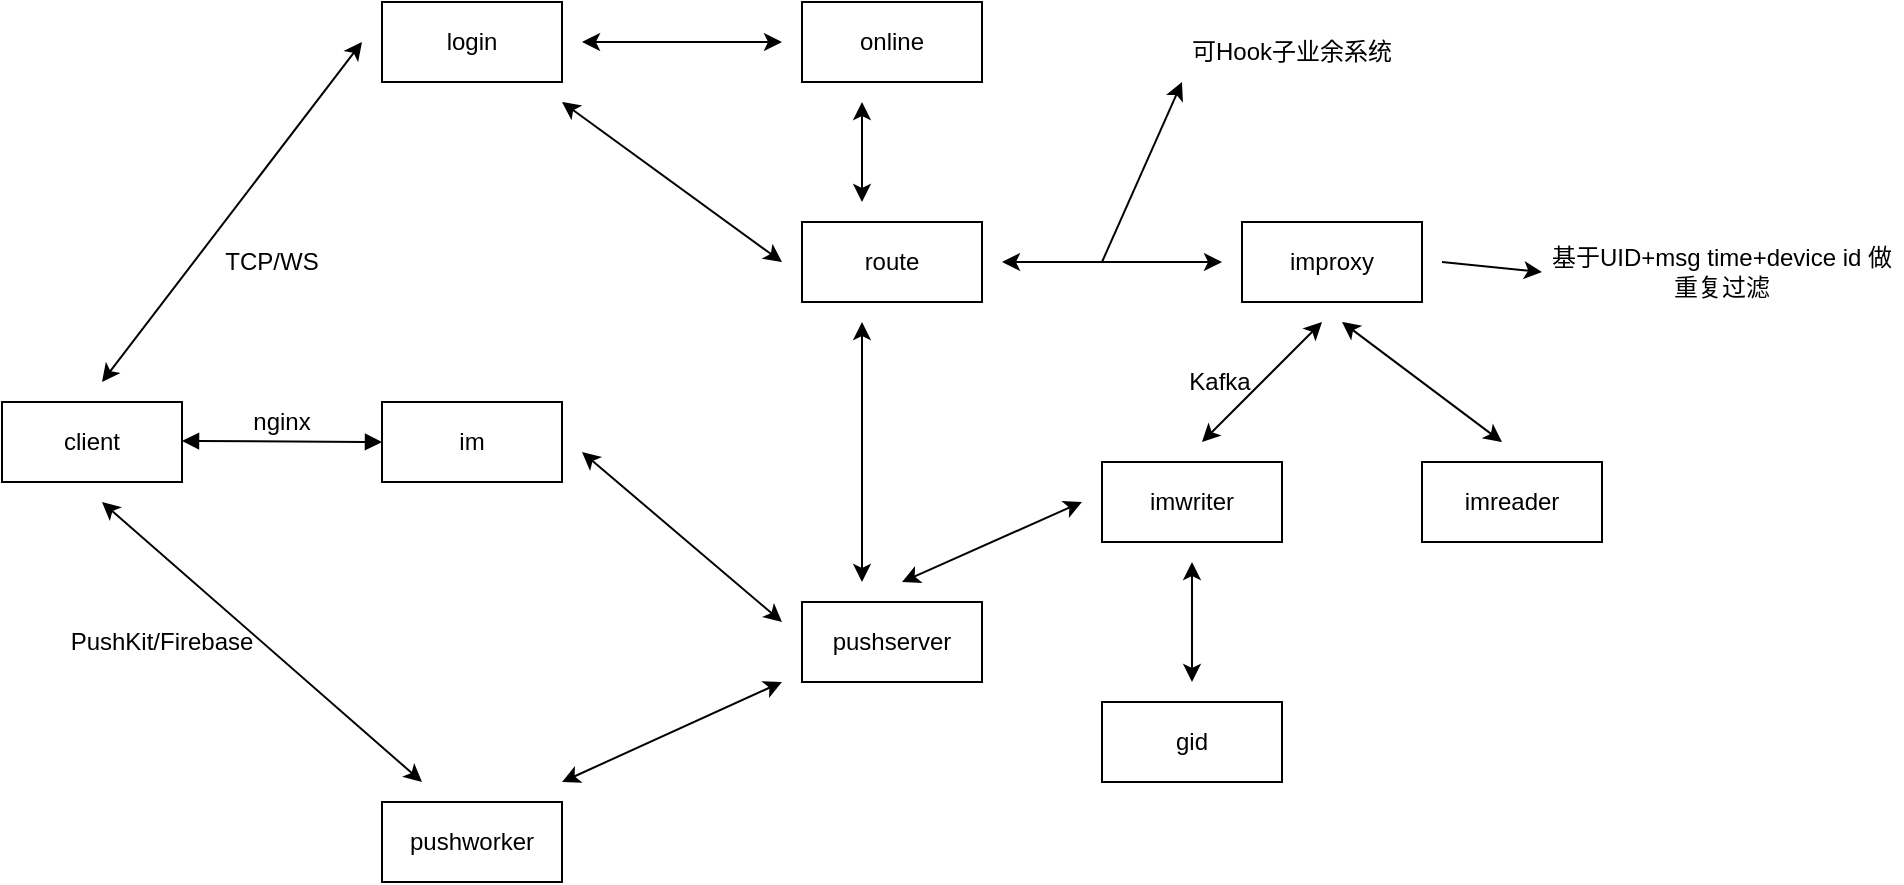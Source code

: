 <mxfile version="14.4.8" type="github">
  <diagram name="Page-1" id="58cdce13-f638-feb5-8d6f-7d28b1aa9fa0">
    <mxGraphModel dx="2522" dy="773" grid="1" gridSize="10" guides="1" tooltips="1" connect="1" arrows="1" fold="1" page="1" pageScale="1" pageWidth="1100" pageHeight="850" background="#ffffff" math="0" shadow="0">
      <root>
        <mxCell id="0" />
        <mxCell id="1" parent="0" />
        <mxCell id="a5Ak6_2se2JZx46MMR0y-18" value="login" style="rounded=0;whiteSpace=wrap;html=1;" vertex="1" parent="1">
          <mxGeometry x="120" y="250" width="90" height="40" as="geometry" />
        </mxCell>
        <mxCell id="a5Ak6_2se2JZx46MMR0y-19" value="online" style="rounded=0;whiteSpace=wrap;html=1;" vertex="1" parent="1">
          <mxGeometry x="330" y="250" width="90" height="40" as="geometry" />
        </mxCell>
        <mxCell id="a5Ak6_2se2JZx46MMR0y-20" value="route" style="rounded=0;whiteSpace=wrap;html=1;" vertex="1" parent="1">
          <mxGeometry x="330" y="360" width="90" height="40" as="geometry" />
        </mxCell>
        <mxCell id="a5Ak6_2se2JZx46MMR0y-21" value="improxy" style="rounded=0;whiteSpace=wrap;html=1;" vertex="1" parent="1">
          <mxGeometry x="550" y="360" width="90" height="40" as="geometry" />
        </mxCell>
        <mxCell id="a5Ak6_2se2JZx46MMR0y-22" value="imwriter" style="rounded=0;whiteSpace=wrap;html=1;" vertex="1" parent="1">
          <mxGeometry x="480" y="480" width="90" height="40" as="geometry" />
        </mxCell>
        <mxCell id="a5Ak6_2se2JZx46MMR0y-23" value="imreader" style="rounded=0;whiteSpace=wrap;html=1;" vertex="1" parent="1">
          <mxGeometry x="640" y="480" width="90" height="40" as="geometry" />
        </mxCell>
        <mxCell id="a5Ak6_2se2JZx46MMR0y-24" value="pushserver" style="rounded=0;whiteSpace=wrap;html=1;" vertex="1" parent="1">
          <mxGeometry x="330" y="550" width="90" height="40" as="geometry" />
        </mxCell>
        <mxCell id="a5Ak6_2se2JZx46MMR0y-25" value="pushworker" style="rounded=0;whiteSpace=wrap;html=1;" vertex="1" parent="1">
          <mxGeometry x="120" y="650" width="90" height="40" as="geometry" />
        </mxCell>
        <mxCell id="a5Ak6_2se2JZx46MMR0y-26" value="client" style="rounded=0;whiteSpace=wrap;html=1;" vertex="1" parent="1">
          <mxGeometry x="-70" y="450" width="90" height="40" as="geometry" />
        </mxCell>
        <mxCell id="a5Ak6_2se2JZx46MMR0y-28" value="im" style="rounded=0;whiteSpace=wrap;html=1;" vertex="1" parent="1">
          <mxGeometry x="120" y="450" width="90" height="40" as="geometry" />
        </mxCell>
        <mxCell id="a5Ak6_2se2JZx46MMR0y-32" value="" style="endArrow=block;startArrow=block;endFill=1;startFill=1;html=1;" edge="1" parent="1">
          <mxGeometry width="160" relative="1" as="geometry">
            <mxPoint x="20" y="469.5" as="sourcePoint" />
            <mxPoint x="120" y="470" as="targetPoint" />
          </mxGeometry>
        </mxCell>
        <mxCell id="a5Ak6_2se2JZx46MMR0y-33" value="" style="endArrow=classic;startArrow=classic;html=1;" edge="1" parent="1">
          <mxGeometry width="50" height="50" relative="1" as="geometry">
            <mxPoint x="220" y="270" as="sourcePoint" />
            <mxPoint x="320" y="270" as="targetPoint" />
          </mxGeometry>
        </mxCell>
        <mxCell id="a5Ak6_2se2JZx46MMR0y-34" value="" style="endArrow=classic;startArrow=classic;html=1;" edge="1" parent="1">
          <mxGeometry width="50" height="50" relative="1" as="geometry">
            <mxPoint x="360" y="300" as="sourcePoint" />
            <mxPoint x="360" y="350" as="targetPoint" />
          </mxGeometry>
        </mxCell>
        <mxCell id="a5Ak6_2se2JZx46MMR0y-35" value="" style="endArrow=classic;startArrow=classic;html=1;" edge="1" parent="1">
          <mxGeometry width="50" height="50" relative="1" as="geometry">
            <mxPoint x="210" y="300" as="sourcePoint" />
            <mxPoint x="320" y="380" as="targetPoint" />
          </mxGeometry>
        </mxCell>
        <mxCell id="a5Ak6_2se2JZx46MMR0y-36" value="" style="endArrow=classic;startArrow=classic;html=1;" edge="1" parent="1">
          <mxGeometry width="50" height="50" relative="1" as="geometry">
            <mxPoint x="430" y="380" as="sourcePoint" />
            <mxPoint x="540" y="380" as="targetPoint" />
          </mxGeometry>
        </mxCell>
        <mxCell id="a5Ak6_2se2JZx46MMR0y-37" value="" style="endArrow=classic;startArrow=classic;html=1;" edge="1" parent="1">
          <mxGeometry width="50" height="50" relative="1" as="geometry">
            <mxPoint x="600" y="410" as="sourcePoint" />
            <mxPoint x="680" y="470" as="targetPoint" />
          </mxGeometry>
        </mxCell>
        <mxCell id="a5Ak6_2se2JZx46MMR0y-38" value="" style="endArrow=classic;startArrow=classic;html=1;" edge="1" parent="1">
          <mxGeometry width="50" height="50" relative="1" as="geometry">
            <mxPoint x="590" y="410" as="sourcePoint" />
            <mxPoint x="530" y="470" as="targetPoint" />
          </mxGeometry>
        </mxCell>
        <mxCell id="a5Ak6_2se2JZx46MMR0y-39" value="" style="endArrow=classic;startArrow=classic;html=1;" edge="1" parent="1">
          <mxGeometry width="50" height="50" relative="1" as="geometry">
            <mxPoint x="470" y="500" as="sourcePoint" />
            <mxPoint x="380" y="540" as="targetPoint" />
          </mxGeometry>
        </mxCell>
        <mxCell id="a5Ak6_2se2JZx46MMR0y-40" value="" style="endArrow=classic;startArrow=classic;html=1;" edge="1" parent="1">
          <mxGeometry width="50" height="50" relative="1" as="geometry">
            <mxPoint x="320" y="590" as="sourcePoint" />
            <mxPoint x="210" y="640" as="targetPoint" />
          </mxGeometry>
        </mxCell>
        <mxCell id="a5Ak6_2se2JZx46MMR0y-42" value="" style="endArrow=classic;startArrow=classic;html=1;" edge="1" parent="1">
          <mxGeometry width="50" height="50" relative="1" as="geometry">
            <mxPoint x="360" y="540" as="sourcePoint" />
            <mxPoint x="360" y="410" as="targetPoint" />
          </mxGeometry>
        </mxCell>
        <mxCell id="a5Ak6_2se2JZx46MMR0y-43" value="" style="endArrow=classic;startArrow=classic;html=1;" edge="1" parent="1">
          <mxGeometry width="50" height="50" relative="1" as="geometry">
            <mxPoint x="220" y="475" as="sourcePoint" />
            <mxPoint x="320" y="560" as="targetPoint" />
          </mxGeometry>
        </mxCell>
        <mxCell id="a5Ak6_2se2JZx46MMR0y-44" value="" style="endArrow=classic;startArrow=classic;html=1;" edge="1" parent="1">
          <mxGeometry width="50" height="50" relative="1" as="geometry">
            <mxPoint x="-20" y="440" as="sourcePoint" />
            <mxPoint x="110" y="270" as="targetPoint" />
          </mxGeometry>
        </mxCell>
        <mxCell id="a5Ak6_2se2JZx46MMR0y-45" value="" style="endArrow=classic;startArrow=classic;html=1;" edge="1" parent="1">
          <mxGeometry width="50" height="50" relative="1" as="geometry">
            <mxPoint x="-20" y="500" as="sourcePoint" />
            <mxPoint x="140" y="640" as="targetPoint" />
          </mxGeometry>
        </mxCell>
        <mxCell id="a5Ak6_2se2JZx46MMR0y-46" value="Kafka" style="text;html=1;strokeColor=none;fillColor=none;align=center;verticalAlign=middle;whiteSpace=wrap;rounded=0;" vertex="1" parent="1">
          <mxGeometry x="519" y="430" width="40" height="20" as="geometry" />
        </mxCell>
        <mxCell id="a5Ak6_2se2JZx46MMR0y-48" value="nginx" style="text;html=1;strokeColor=none;fillColor=none;align=center;verticalAlign=middle;whiteSpace=wrap;rounded=0;" vertex="1" parent="1">
          <mxGeometry x="50" y="450" width="40" height="20" as="geometry" />
        </mxCell>
        <mxCell id="a5Ak6_2se2JZx46MMR0y-49" value="TCP/WS" style="text;html=1;strokeColor=none;fillColor=none;align=center;verticalAlign=middle;whiteSpace=wrap;rounded=0;" vertex="1" parent="1">
          <mxGeometry x="40" y="370" width="50" height="20" as="geometry" />
        </mxCell>
        <mxCell id="a5Ak6_2se2JZx46MMR0y-51" value="PushKit/Firebase" style="text;html=1;strokeColor=none;fillColor=none;align=center;verticalAlign=middle;whiteSpace=wrap;rounded=0;" vertex="1" parent="1">
          <mxGeometry x="-10" y="560" width="40" height="20" as="geometry" />
        </mxCell>
        <mxCell id="a5Ak6_2se2JZx46MMR0y-52" value="gid" style="rounded=0;whiteSpace=wrap;html=1;" vertex="1" parent="1">
          <mxGeometry x="480" y="600" width="90" height="40" as="geometry" />
        </mxCell>
        <mxCell id="a5Ak6_2se2JZx46MMR0y-53" value="" style="endArrow=classic;startArrow=classic;html=1;" edge="1" parent="1">
          <mxGeometry width="50" height="50" relative="1" as="geometry">
            <mxPoint x="525" y="590" as="sourcePoint" />
            <mxPoint x="525" y="530" as="targetPoint" />
          </mxGeometry>
        </mxCell>
        <mxCell id="a5Ak6_2se2JZx46MMR0y-54" value="基于UID+msg time+device id 做重复过滤" style="text;html=1;strokeColor=none;fillColor=none;align=center;verticalAlign=middle;whiteSpace=wrap;rounded=0;" vertex="1" parent="1">
          <mxGeometry x="700" y="370" width="180" height="30" as="geometry" />
        </mxCell>
        <mxCell id="a5Ak6_2se2JZx46MMR0y-55" value="" style="endArrow=classic;html=1;entryX=0;entryY=0.5;entryDx=0;entryDy=0;" edge="1" parent="1" target="a5Ak6_2se2JZx46MMR0y-54">
          <mxGeometry width="50" height="50" relative="1" as="geometry">
            <mxPoint x="650" y="380" as="sourcePoint" />
            <mxPoint x="700" y="330" as="targetPoint" />
          </mxGeometry>
        </mxCell>
        <mxCell id="a5Ak6_2se2JZx46MMR0y-56" value="" style="endArrow=classic;html=1;entryX=0;entryY=1;entryDx=0;entryDy=0;" edge="1" parent="1" target="a5Ak6_2se2JZx46MMR0y-57">
          <mxGeometry width="50" height="50" relative="1" as="geometry">
            <mxPoint x="480" y="380" as="sourcePoint" />
            <mxPoint x="501" y="300" as="targetPoint" />
          </mxGeometry>
        </mxCell>
        <mxCell id="a5Ak6_2se2JZx46MMR0y-57" value="可Hook子业余系统" style="text;html=1;strokeColor=none;fillColor=none;align=center;verticalAlign=middle;whiteSpace=wrap;rounded=0;" vertex="1" parent="1">
          <mxGeometry x="520" y="260" width="110" height="30" as="geometry" />
        </mxCell>
      </root>
    </mxGraphModel>
  </diagram>
</mxfile>
